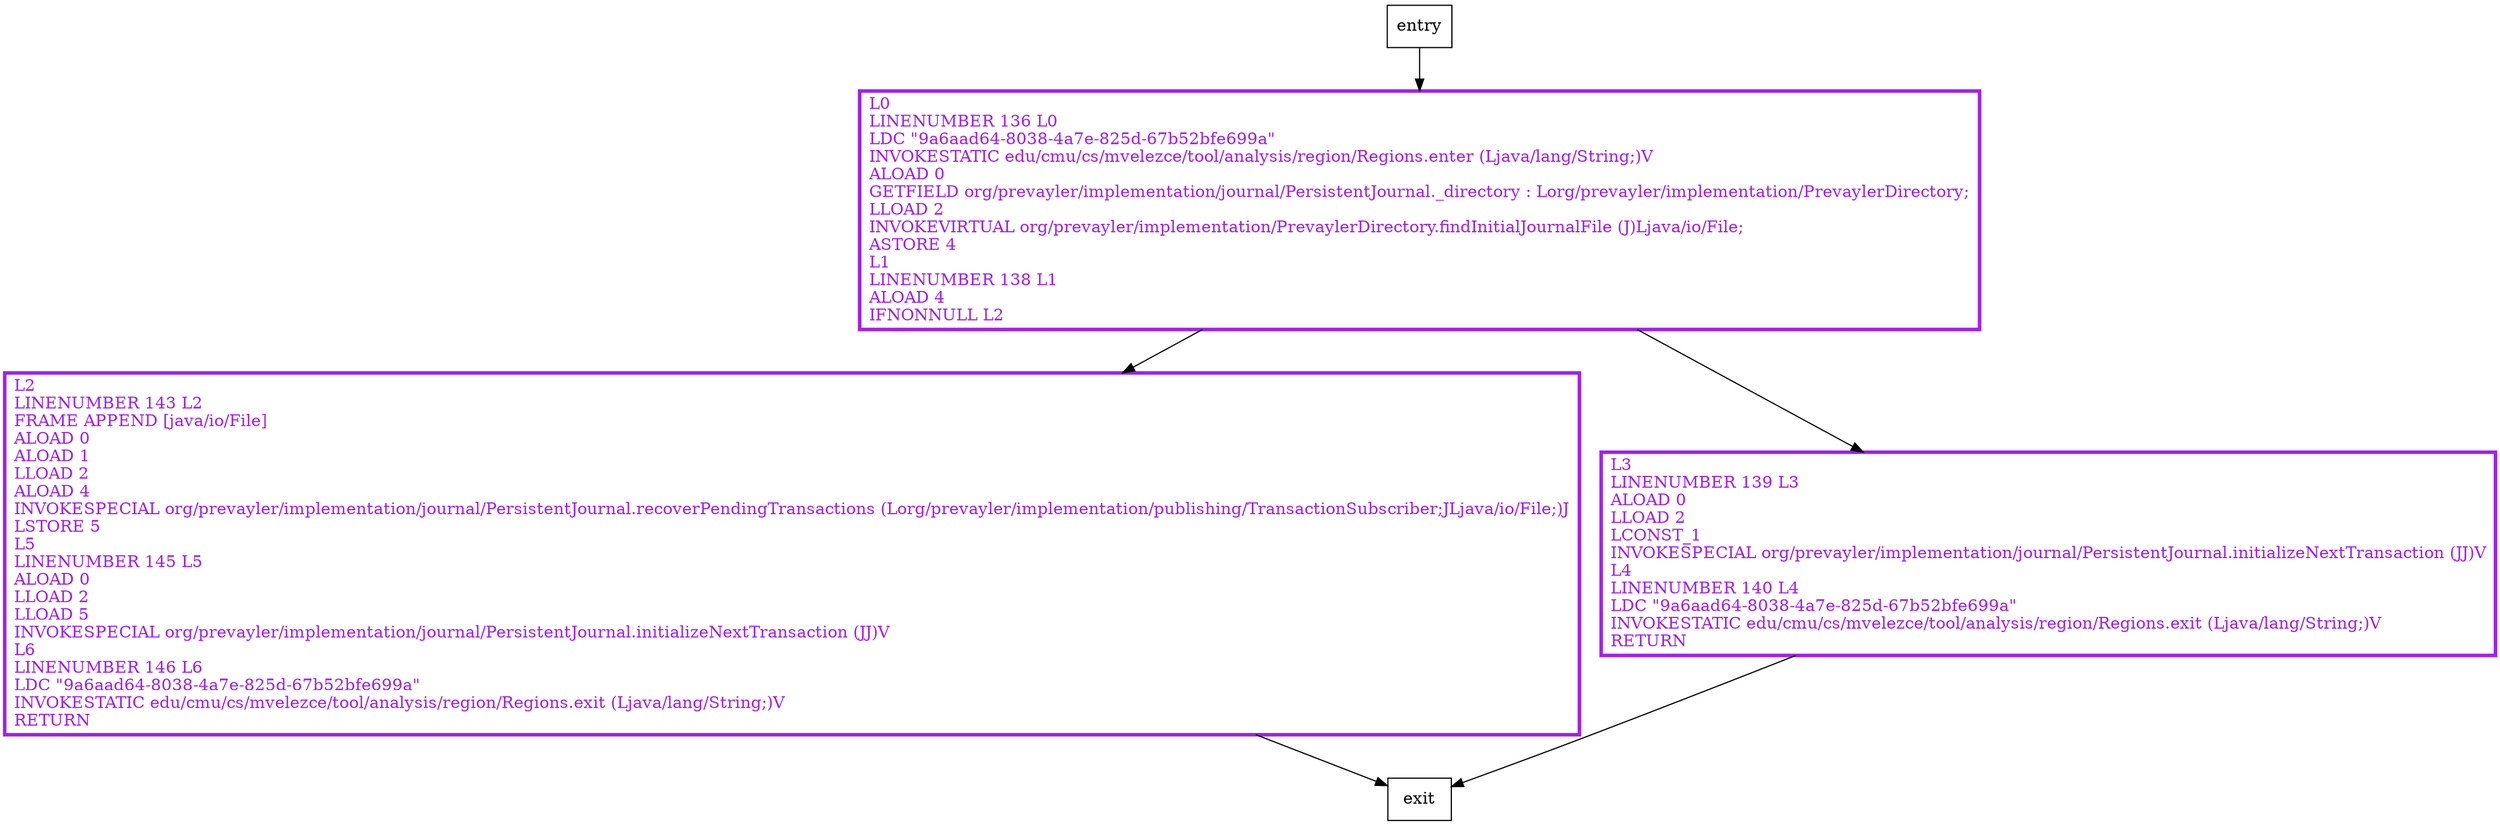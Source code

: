 digraph update {
node [shape=record];
2062240906 [label="L2\lLINENUMBER 143 L2\lFRAME APPEND [java/io/File]\lALOAD 0\lALOAD 1\lLLOAD 2\lALOAD 4\lINVOKESPECIAL org/prevayler/implementation/journal/PersistentJournal.recoverPendingTransactions (Lorg/prevayler/implementation/publishing/TransactionSubscriber;JLjava/io/File;)J\lLSTORE 5\lL5\lLINENUMBER 145 L5\lALOAD 0\lLLOAD 2\lLLOAD 5\lINVOKESPECIAL org/prevayler/implementation/journal/PersistentJournal.initializeNextTransaction (JJ)V\lL6\lLINENUMBER 146 L6\lLDC \"9a6aad64-8038-4a7e-825d-67b52bfe699a\"\lINVOKESTATIC edu/cmu/cs/mvelezce/tool/analysis/region/Regions.exit (Ljava/lang/String;)V\lRETURN\l"];
1246370163 [label="L3\lLINENUMBER 139 L3\lALOAD 0\lLLOAD 2\lLCONST_1\lINVOKESPECIAL org/prevayler/implementation/journal/PersistentJournal.initializeNextTransaction (JJ)V\lL4\lLINENUMBER 140 L4\lLDC \"9a6aad64-8038-4a7e-825d-67b52bfe699a\"\lINVOKESTATIC edu/cmu/cs/mvelezce/tool/analysis/region/Regions.exit (Ljava/lang/String;)V\lRETURN\l"];
798231076 [label="L0\lLINENUMBER 136 L0\lLDC \"9a6aad64-8038-4a7e-825d-67b52bfe699a\"\lINVOKESTATIC edu/cmu/cs/mvelezce/tool/analysis/region/Regions.enter (Ljava/lang/String;)V\lALOAD 0\lGETFIELD org/prevayler/implementation/journal/PersistentJournal._directory : Lorg/prevayler/implementation/PrevaylerDirectory;\lLLOAD 2\lINVOKEVIRTUAL org/prevayler/implementation/PrevaylerDirectory.findInitialJournalFile (J)Ljava/io/File;\lASTORE 4\lL1\lLINENUMBER 138 L1\lALOAD 4\lIFNONNULL L2\l"];
entry;
exit;
entry -> 798231076;
2062240906 -> exit;
1246370163 -> exit;
798231076 -> 2062240906;
798231076 -> 1246370163;
2062240906[fontcolor="purple", penwidth=3, color="purple"];
1246370163[fontcolor="purple", penwidth=3, color="purple"];
798231076[fontcolor="purple", penwidth=3, color="purple"];
}
